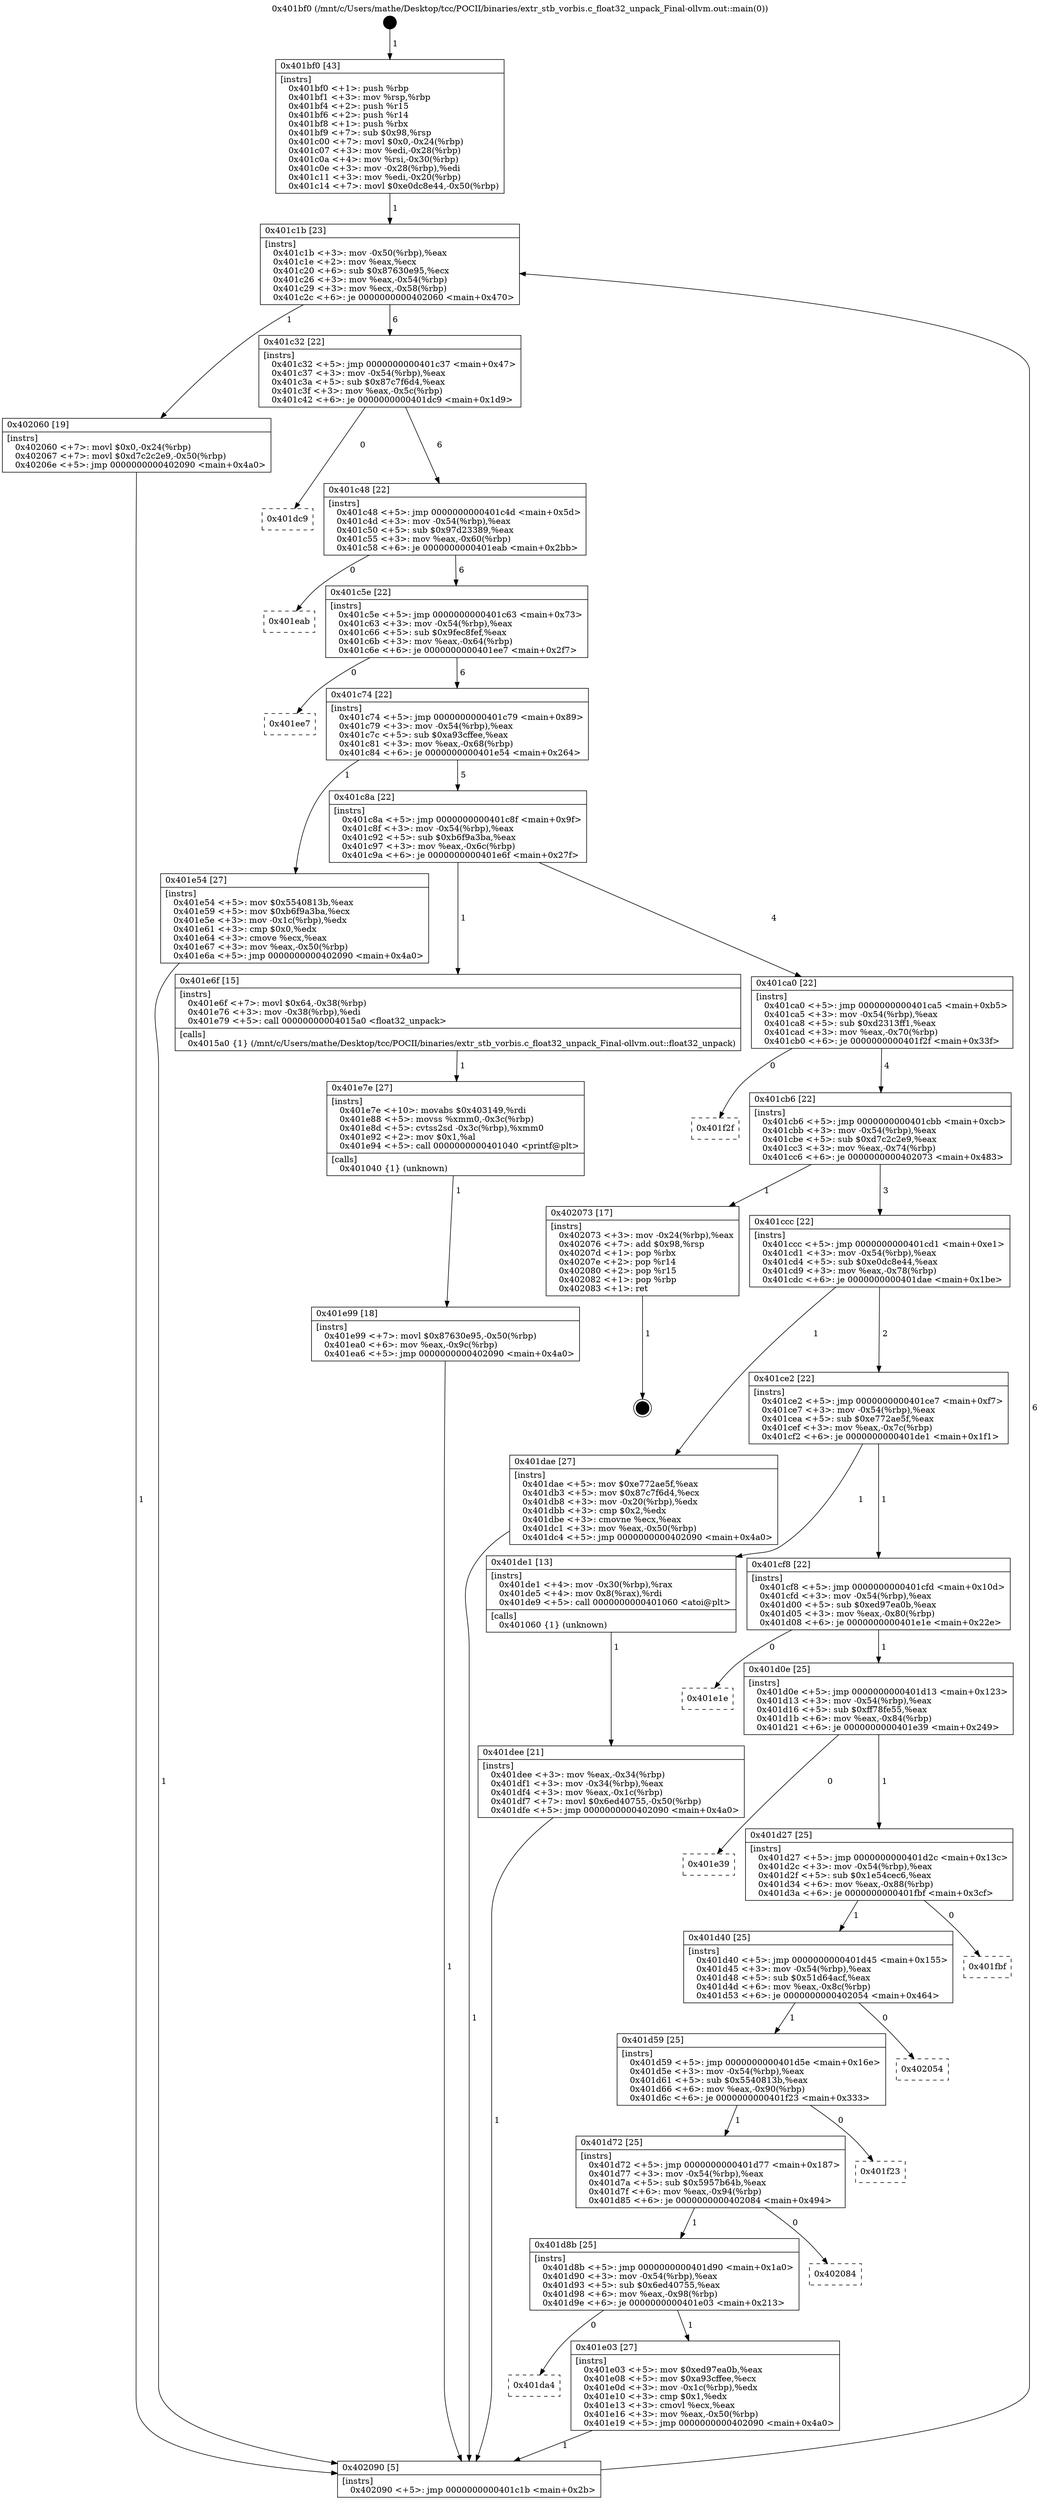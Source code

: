 digraph "0x401bf0" {
  label = "0x401bf0 (/mnt/c/Users/mathe/Desktop/tcc/POCII/binaries/extr_stb_vorbis.c_float32_unpack_Final-ollvm.out::main(0))"
  labelloc = "t"
  node[shape=record]

  Entry [label="",width=0.3,height=0.3,shape=circle,fillcolor=black,style=filled]
  "0x401c1b" [label="{
     0x401c1b [23]\l
     | [instrs]\l
     &nbsp;&nbsp;0x401c1b \<+3\>: mov -0x50(%rbp),%eax\l
     &nbsp;&nbsp;0x401c1e \<+2\>: mov %eax,%ecx\l
     &nbsp;&nbsp;0x401c20 \<+6\>: sub $0x87630e95,%ecx\l
     &nbsp;&nbsp;0x401c26 \<+3\>: mov %eax,-0x54(%rbp)\l
     &nbsp;&nbsp;0x401c29 \<+3\>: mov %ecx,-0x58(%rbp)\l
     &nbsp;&nbsp;0x401c2c \<+6\>: je 0000000000402060 \<main+0x470\>\l
  }"]
  "0x402060" [label="{
     0x402060 [19]\l
     | [instrs]\l
     &nbsp;&nbsp;0x402060 \<+7\>: movl $0x0,-0x24(%rbp)\l
     &nbsp;&nbsp;0x402067 \<+7\>: movl $0xd7c2c2e9,-0x50(%rbp)\l
     &nbsp;&nbsp;0x40206e \<+5\>: jmp 0000000000402090 \<main+0x4a0\>\l
  }"]
  "0x401c32" [label="{
     0x401c32 [22]\l
     | [instrs]\l
     &nbsp;&nbsp;0x401c32 \<+5\>: jmp 0000000000401c37 \<main+0x47\>\l
     &nbsp;&nbsp;0x401c37 \<+3\>: mov -0x54(%rbp),%eax\l
     &nbsp;&nbsp;0x401c3a \<+5\>: sub $0x87c7f6d4,%eax\l
     &nbsp;&nbsp;0x401c3f \<+3\>: mov %eax,-0x5c(%rbp)\l
     &nbsp;&nbsp;0x401c42 \<+6\>: je 0000000000401dc9 \<main+0x1d9\>\l
  }"]
  Exit [label="",width=0.3,height=0.3,shape=circle,fillcolor=black,style=filled,peripheries=2]
  "0x401dc9" [label="{
     0x401dc9\l
  }", style=dashed]
  "0x401c48" [label="{
     0x401c48 [22]\l
     | [instrs]\l
     &nbsp;&nbsp;0x401c48 \<+5\>: jmp 0000000000401c4d \<main+0x5d\>\l
     &nbsp;&nbsp;0x401c4d \<+3\>: mov -0x54(%rbp),%eax\l
     &nbsp;&nbsp;0x401c50 \<+5\>: sub $0x97d23389,%eax\l
     &nbsp;&nbsp;0x401c55 \<+3\>: mov %eax,-0x60(%rbp)\l
     &nbsp;&nbsp;0x401c58 \<+6\>: je 0000000000401eab \<main+0x2bb\>\l
  }"]
  "0x401e99" [label="{
     0x401e99 [18]\l
     | [instrs]\l
     &nbsp;&nbsp;0x401e99 \<+7\>: movl $0x87630e95,-0x50(%rbp)\l
     &nbsp;&nbsp;0x401ea0 \<+6\>: mov %eax,-0x9c(%rbp)\l
     &nbsp;&nbsp;0x401ea6 \<+5\>: jmp 0000000000402090 \<main+0x4a0\>\l
  }"]
  "0x401eab" [label="{
     0x401eab\l
  }", style=dashed]
  "0x401c5e" [label="{
     0x401c5e [22]\l
     | [instrs]\l
     &nbsp;&nbsp;0x401c5e \<+5\>: jmp 0000000000401c63 \<main+0x73\>\l
     &nbsp;&nbsp;0x401c63 \<+3\>: mov -0x54(%rbp),%eax\l
     &nbsp;&nbsp;0x401c66 \<+5\>: sub $0x9fec8fef,%eax\l
     &nbsp;&nbsp;0x401c6b \<+3\>: mov %eax,-0x64(%rbp)\l
     &nbsp;&nbsp;0x401c6e \<+6\>: je 0000000000401ee7 \<main+0x2f7\>\l
  }"]
  "0x401e7e" [label="{
     0x401e7e [27]\l
     | [instrs]\l
     &nbsp;&nbsp;0x401e7e \<+10\>: movabs $0x403149,%rdi\l
     &nbsp;&nbsp;0x401e88 \<+5\>: movss %xmm0,-0x3c(%rbp)\l
     &nbsp;&nbsp;0x401e8d \<+5\>: cvtss2sd -0x3c(%rbp),%xmm0\l
     &nbsp;&nbsp;0x401e92 \<+2\>: mov $0x1,%al\l
     &nbsp;&nbsp;0x401e94 \<+5\>: call 0000000000401040 \<printf@plt\>\l
     | [calls]\l
     &nbsp;&nbsp;0x401040 \{1\} (unknown)\l
  }"]
  "0x401ee7" [label="{
     0x401ee7\l
  }", style=dashed]
  "0x401c74" [label="{
     0x401c74 [22]\l
     | [instrs]\l
     &nbsp;&nbsp;0x401c74 \<+5\>: jmp 0000000000401c79 \<main+0x89\>\l
     &nbsp;&nbsp;0x401c79 \<+3\>: mov -0x54(%rbp),%eax\l
     &nbsp;&nbsp;0x401c7c \<+5\>: sub $0xa93cffee,%eax\l
     &nbsp;&nbsp;0x401c81 \<+3\>: mov %eax,-0x68(%rbp)\l
     &nbsp;&nbsp;0x401c84 \<+6\>: je 0000000000401e54 \<main+0x264\>\l
  }"]
  "0x401da4" [label="{
     0x401da4\l
  }", style=dashed]
  "0x401e54" [label="{
     0x401e54 [27]\l
     | [instrs]\l
     &nbsp;&nbsp;0x401e54 \<+5\>: mov $0x5540813b,%eax\l
     &nbsp;&nbsp;0x401e59 \<+5\>: mov $0xb6f9a3ba,%ecx\l
     &nbsp;&nbsp;0x401e5e \<+3\>: mov -0x1c(%rbp),%edx\l
     &nbsp;&nbsp;0x401e61 \<+3\>: cmp $0x0,%edx\l
     &nbsp;&nbsp;0x401e64 \<+3\>: cmove %ecx,%eax\l
     &nbsp;&nbsp;0x401e67 \<+3\>: mov %eax,-0x50(%rbp)\l
     &nbsp;&nbsp;0x401e6a \<+5\>: jmp 0000000000402090 \<main+0x4a0\>\l
  }"]
  "0x401c8a" [label="{
     0x401c8a [22]\l
     | [instrs]\l
     &nbsp;&nbsp;0x401c8a \<+5\>: jmp 0000000000401c8f \<main+0x9f\>\l
     &nbsp;&nbsp;0x401c8f \<+3\>: mov -0x54(%rbp),%eax\l
     &nbsp;&nbsp;0x401c92 \<+5\>: sub $0xb6f9a3ba,%eax\l
     &nbsp;&nbsp;0x401c97 \<+3\>: mov %eax,-0x6c(%rbp)\l
     &nbsp;&nbsp;0x401c9a \<+6\>: je 0000000000401e6f \<main+0x27f\>\l
  }"]
  "0x401e03" [label="{
     0x401e03 [27]\l
     | [instrs]\l
     &nbsp;&nbsp;0x401e03 \<+5\>: mov $0xed97ea0b,%eax\l
     &nbsp;&nbsp;0x401e08 \<+5\>: mov $0xa93cffee,%ecx\l
     &nbsp;&nbsp;0x401e0d \<+3\>: mov -0x1c(%rbp),%edx\l
     &nbsp;&nbsp;0x401e10 \<+3\>: cmp $0x1,%edx\l
     &nbsp;&nbsp;0x401e13 \<+3\>: cmovl %ecx,%eax\l
     &nbsp;&nbsp;0x401e16 \<+3\>: mov %eax,-0x50(%rbp)\l
     &nbsp;&nbsp;0x401e19 \<+5\>: jmp 0000000000402090 \<main+0x4a0\>\l
  }"]
  "0x401e6f" [label="{
     0x401e6f [15]\l
     | [instrs]\l
     &nbsp;&nbsp;0x401e6f \<+7\>: movl $0x64,-0x38(%rbp)\l
     &nbsp;&nbsp;0x401e76 \<+3\>: mov -0x38(%rbp),%edi\l
     &nbsp;&nbsp;0x401e79 \<+5\>: call 00000000004015a0 \<float32_unpack\>\l
     | [calls]\l
     &nbsp;&nbsp;0x4015a0 \{1\} (/mnt/c/Users/mathe/Desktop/tcc/POCII/binaries/extr_stb_vorbis.c_float32_unpack_Final-ollvm.out::float32_unpack)\l
  }"]
  "0x401ca0" [label="{
     0x401ca0 [22]\l
     | [instrs]\l
     &nbsp;&nbsp;0x401ca0 \<+5\>: jmp 0000000000401ca5 \<main+0xb5\>\l
     &nbsp;&nbsp;0x401ca5 \<+3\>: mov -0x54(%rbp),%eax\l
     &nbsp;&nbsp;0x401ca8 \<+5\>: sub $0xd2313ff1,%eax\l
     &nbsp;&nbsp;0x401cad \<+3\>: mov %eax,-0x70(%rbp)\l
     &nbsp;&nbsp;0x401cb0 \<+6\>: je 0000000000401f2f \<main+0x33f\>\l
  }"]
  "0x401d8b" [label="{
     0x401d8b [25]\l
     | [instrs]\l
     &nbsp;&nbsp;0x401d8b \<+5\>: jmp 0000000000401d90 \<main+0x1a0\>\l
     &nbsp;&nbsp;0x401d90 \<+3\>: mov -0x54(%rbp),%eax\l
     &nbsp;&nbsp;0x401d93 \<+5\>: sub $0x6ed40755,%eax\l
     &nbsp;&nbsp;0x401d98 \<+6\>: mov %eax,-0x98(%rbp)\l
     &nbsp;&nbsp;0x401d9e \<+6\>: je 0000000000401e03 \<main+0x213\>\l
  }"]
  "0x401f2f" [label="{
     0x401f2f\l
  }", style=dashed]
  "0x401cb6" [label="{
     0x401cb6 [22]\l
     | [instrs]\l
     &nbsp;&nbsp;0x401cb6 \<+5\>: jmp 0000000000401cbb \<main+0xcb\>\l
     &nbsp;&nbsp;0x401cbb \<+3\>: mov -0x54(%rbp),%eax\l
     &nbsp;&nbsp;0x401cbe \<+5\>: sub $0xd7c2c2e9,%eax\l
     &nbsp;&nbsp;0x401cc3 \<+3\>: mov %eax,-0x74(%rbp)\l
     &nbsp;&nbsp;0x401cc6 \<+6\>: je 0000000000402073 \<main+0x483\>\l
  }"]
  "0x402084" [label="{
     0x402084\l
  }", style=dashed]
  "0x402073" [label="{
     0x402073 [17]\l
     | [instrs]\l
     &nbsp;&nbsp;0x402073 \<+3\>: mov -0x24(%rbp),%eax\l
     &nbsp;&nbsp;0x402076 \<+7\>: add $0x98,%rsp\l
     &nbsp;&nbsp;0x40207d \<+1\>: pop %rbx\l
     &nbsp;&nbsp;0x40207e \<+2\>: pop %r14\l
     &nbsp;&nbsp;0x402080 \<+2\>: pop %r15\l
     &nbsp;&nbsp;0x402082 \<+1\>: pop %rbp\l
     &nbsp;&nbsp;0x402083 \<+1\>: ret\l
  }"]
  "0x401ccc" [label="{
     0x401ccc [22]\l
     | [instrs]\l
     &nbsp;&nbsp;0x401ccc \<+5\>: jmp 0000000000401cd1 \<main+0xe1\>\l
     &nbsp;&nbsp;0x401cd1 \<+3\>: mov -0x54(%rbp),%eax\l
     &nbsp;&nbsp;0x401cd4 \<+5\>: sub $0xe0dc8e44,%eax\l
     &nbsp;&nbsp;0x401cd9 \<+3\>: mov %eax,-0x78(%rbp)\l
     &nbsp;&nbsp;0x401cdc \<+6\>: je 0000000000401dae \<main+0x1be\>\l
  }"]
  "0x401d72" [label="{
     0x401d72 [25]\l
     | [instrs]\l
     &nbsp;&nbsp;0x401d72 \<+5\>: jmp 0000000000401d77 \<main+0x187\>\l
     &nbsp;&nbsp;0x401d77 \<+3\>: mov -0x54(%rbp),%eax\l
     &nbsp;&nbsp;0x401d7a \<+5\>: sub $0x5957b64b,%eax\l
     &nbsp;&nbsp;0x401d7f \<+6\>: mov %eax,-0x94(%rbp)\l
     &nbsp;&nbsp;0x401d85 \<+6\>: je 0000000000402084 \<main+0x494\>\l
  }"]
  "0x401dae" [label="{
     0x401dae [27]\l
     | [instrs]\l
     &nbsp;&nbsp;0x401dae \<+5\>: mov $0xe772ae5f,%eax\l
     &nbsp;&nbsp;0x401db3 \<+5\>: mov $0x87c7f6d4,%ecx\l
     &nbsp;&nbsp;0x401db8 \<+3\>: mov -0x20(%rbp),%edx\l
     &nbsp;&nbsp;0x401dbb \<+3\>: cmp $0x2,%edx\l
     &nbsp;&nbsp;0x401dbe \<+3\>: cmovne %ecx,%eax\l
     &nbsp;&nbsp;0x401dc1 \<+3\>: mov %eax,-0x50(%rbp)\l
     &nbsp;&nbsp;0x401dc4 \<+5\>: jmp 0000000000402090 \<main+0x4a0\>\l
  }"]
  "0x401ce2" [label="{
     0x401ce2 [22]\l
     | [instrs]\l
     &nbsp;&nbsp;0x401ce2 \<+5\>: jmp 0000000000401ce7 \<main+0xf7\>\l
     &nbsp;&nbsp;0x401ce7 \<+3\>: mov -0x54(%rbp),%eax\l
     &nbsp;&nbsp;0x401cea \<+5\>: sub $0xe772ae5f,%eax\l
     &nbsp;&nbsp;0x401cef \<+3\>: mov %eax,-0x7c(%rbp)\l
     &nbsp;&nbsp;0x401cf2 \<+6\>: je 0000000000401de1 \<main+0x1f1\>\l
  }"]
  "0x402090" [label="{
     0x402090 [5]\l
     | [instrs]\l
     &nbsp;&nbsp;0x402090 \<+5\>: jmp 0000000000401c1b \<main+0x2b\>\l
  }"]
  "0x401bf0" [label="{
     0x401bf0 [43]\l
     | [instrs]\l
     &nbsp;&nbsp;0x401bf0 \<+1\>: push %rbp\l
     &nbsp;&nbsp;0x401bf1 \<+3\>: mov %rsp,%rbp\l
     &nbsp;&nbsp;0x401bf4 \<+2\>: push %r15\l
     &nbsp;&nbsp;0x401bf6 \<+2\>: push %r14\l
     &nbsp;&nbsp;0x401bf8 \<+1\>: push %rbx\l
     &nbsp;&nbsp;0x401bf9 \<+7\>: sub $0x98,%rsp\l
     &nbsp;&nbsp;0x401c00 \<+7\>: movl $0x0,-0x24(%rbp)\l
     &nbsp;&nbsp;0x401c07 \<+3\>: mov %edi,-0x28(%rbp)\l
     &nbsp;&nbsp;0x401c0a \<+4\>: mov %rsi,-0x30(%rbp)\l
     &nbsp;&nbsp;0x401c0e \<+3\>: mov -0x28(%rbp),%edi\l
     &nbsp;&nbsp;0x401c11 \<+3\>: mov %edi,-0x20(%rbp)\l
     &nbsp;&nbsp;0x401c14 \<+7\>: movl $0xe0dc8e44,-0x50(%rbp)\l
  }"]
  "0x401f23" [label="{
     0x401f23\l
  }", style=dashed]
  "0x401de1" [label="{
     0x401de1 [13]\l
     | [instrs]\l
     &nbsp;&nbsp;0x401de1 \<+4\>: mov -0x30(%rbp),%rax\l
     &nbsp;&nbsp;0x401de5 \<+4\>: mov 0x8(%rax),%rdi\l
     &nbsp;&nbsp;0x401de9 \<+5\>: call 0000000000401060 \<atoi@plt\>\l
     | [calls]\l
     &nbsp;&nbsp;0x401060 \{1\} (unknown)\l
  }"]
  "0x401cf8" [label="{
     0x401cf8 [22]\l
     | [instrs]\l
     &nbsp;&nbsp;0x401cf8 \<+5\>: jmp 0000000000401cfd \<main+0x10d\>\l
     &nbsp;&nbsp;0x401cfd \<+3\>: mov -0x54(%rbp),%eax\l
     &nbsp;&nbsp;0x401d00 \<+5\>: sub $0xed97ea0b,%eax\l
     &nbsp;&nbsp;0x401d05 \<+3\>: mov %eax,-0x80(%rbp)\l
     &nbsp;&nbsp;0x401d08 \<+6\>: je 0000000000401e1e \<main+0x22e\>\l
  }"]
  "0x401dee" [label="{
     0x401dee [21]\l
     | [instrs]\l
     &nbsp;&nbsp;0x401dee \<+3\>: mov %eax,-0x34(%rbp)\l
     &nbsp;&nbsp;0x401df1 \<+3\>: mov -0x34(%rbp),%eax\l
     &nbsp;&nbsp;0x401df4 \<+3\>: mov %eax,-0x1c(%rbp)\l
     &nbsp;&nbsp;0x401df7 \<+7\>: movl $0x6ed40755,-0x50(%rbp)\l
     &nbsp;&nbsp;0x401dfe \<+5\>: jmp 0000000000402090 \<main+0x4a0\>\l
  }"]
  "0x401d59" [label="{
     0x401d59 [25]\l
     | [instrs]\l
     &nbsp;&nbsp;0x401d59 \<+5\>: jmp 0000000000401d5e \<main+0x16e\>\l
     &nbsp;&nbsp;0x401d5e \<+3\>: mov -0x54(%rbp),%eax\l
     &nbsp;&nbsp;0x401d61 \<+5\>: sub $0x5540813b,%eax\l
     &nbsp;&nbsp;0x401d66 \<+6\>: mov %eax,-0x90(%rbp)\l
     &nbsp;&nbsp;0x401d6c \<+6\>: je 0000000000401f23 \<main+0x333\>\l
  }"]
  "0x401e1e" [label="{
     0x401e1e\l
  }", style=dashed]
  "0x401d0e" [label="{
     0x401d0e [25]\l
     | [instrs]\l
     &nbsp;&nbsp;0x401d0e \<+5\>: jmp 0000000000401d13 \<main+0x123\>\l
     &nbsp;&nbsp;0x401d13 \<+3\>: mov -0x54(%rbp),%eax\l
     &nbsp;&nbsp;0x401d16 \<+5\>: sub $0xff78fe55,%eax\l
     &nbsp;&nbsp;0x401d1b \<+6\>: mov %eax,-0x84(%rbp)\l
     &nbsp;&nbsp;0x401d21 \<+6\>: je 0000000000401e39 \<main+0x249\>\l
  }"]
  "0x402054" [label="{
     0x402054\l
  }", style=dashed]
  "0x401e39" [label="{
     0x401e39\l
  }", style=dashed]
  "0x401d27" [label="{
     0x401d27 [25]\l
     | [instrs]\l
     &nbsp;&nbsp;0x401d27 \<+5\>: jmp 0000000000401d2c \<main+0x13c\>\l
     &nbsp;&nbsp;0x401d2c \<+3\>: mov -0x54(%rbp),%eax\l
     &nbsp;&nbsp;0x401d2f \<+5\>: sub $0x1e54cec6,%eax\l
     &nbsp;&nbsp;0x401d34 \<+6\>: mov %eax,-0x88(%rbp)\l
     &nbsp;&nbsp;0x401d3a \<+6\>: je 0000000000401fbf \<main+0x3cf\>\l
  }"]
  "0x401d40" [label="{
     0x401d40 [25]\l
     | [instrs]\l
     &nbsp;&nbsp;0x401d40 \<+5\>: jmp 0000000000401d45 \<main+0x155\>\l
     &nbsp;&nbsp;0x401d45 \<+3\>: mov -0x54(%rbp),%eax\l
     &nbsp;&nbsp;0x401d48 \<+5\>: sub $0x51d64acf,%eax\l
     &nbsp;&nbsp;0x401d4d \<+6\>: mov %eax,-0x8c(%rbp)\l
     &nbsp;&nbsp;0x401d53 \<+6\>: je 0000000000402054 \<main+0x464\>\l
  }"]
  "0x401fbf" [label="{
     0x401fbf\l
  }", style=dashed]
  Entry -> "0x401bf0" [label=" 1"]
  "0x401c1b" -> "0x402060" [label=" 1"]
  "0x401c1b" -> "0x401c32" [label=" 6"]
  "0x402073" -> Exit [label=" 1"]
  "0x401c32" -> "0x401dc9" [label=" 0"]
  "0x401c32" -> "0x401c48" [label=" 6"]
  "0x402060" -> "0x402090" [label=" 1"]
  "0x401c48" -> "0x401eab" [label=" 0"]
  "0x401c48" -> "0x401c5e" [label=" 6"]
  "0x401e99" -> "0x402090" [label=" 1"]
  "0x401c5e" -> "0x401ee7" [label=" 0"]
  "0x401c5e" -> "0x401c74" [label=" 6"]
  "0x401e7e" -> "0x401e99" [label=" 1"]
  "0x401c74" -> "0x401e54" [label=" 1"]
  "0x401c74" -> "0x401c8a" [label=" 5"]
  "0x401e6f" -> "0x401e7e" [label=" 1"]
  "0x401c8a" -> "0x401e6f" [label=" 1"]
  "0x401c8a" -> "0x401ca0" [label=" 4"]
  "0x401e54" -> "0x402090" [label=" 1"]
  "0x401ca0" -> "0x401f2f" [label=" 0"]
  "0x401ca0" -> "0x401cb6" [label=" 4"]
  "0x401d8b" -> "0x401da4" [label=" 0"]
  "0x401cb6" -> "0x402073" [label=" 1"]
  "0x401cb6" -> "0x401ccc" [label=" 3"]
  "0x401d8b" -> "0x401e03" [label=" 1"]
  "0x401ccc" -> "0x401dae" [label=" 1"]
  "0x401ccc" -> "0x401ce2" [label=" 2"]
  "0x401dae" -> "0x402090" [label=" 1"]
  "0x401bf0" -> "0x401c1b" [label=" 1"]
  "0x402090" -> "0x401c1b" [label=" 6"]
  "0x401d72" -> "0x401d8b" [label=" 1"]
  "0x401ce2" -> "0x401de1" [label=" 1"]
  "0x401ce2" -> "0x401cf8" [label=" 1"]
  "0x401de1" -> "0x401dee" [label=" 1"]
  "0x401dee" -> "0x402090" [label=" 1"]
  "0x401d72" -> "0x402084" [label=" 0"]
  "0x401cf8" -> "0x401e1e" [label=" 0"]
  "0x401cf8" -> "0x401d0e" [label=" 1"]
  "0x401d59" -> "0x401d72" [label=" 1"]
  "0x401d0e" -> "0x401e39" [label=" 0"]
  "0x401d0e" -> "0x401d27" [label=" 1"]
  "0x401d59" -> "0x401f23" [label=" 0"]
  "0x401d27" -> "0x401fbf" [label=" 0"]
  "0x401d27" -> "0x401d40" [label=" 1"]
  "0x401e03" -> "0x402090" [label=" 1"]
  "0x401d40" -> "0x402054" [label=" 0"]
  "0x401d40" -> "0x401d59" [label=" 1"]
}
